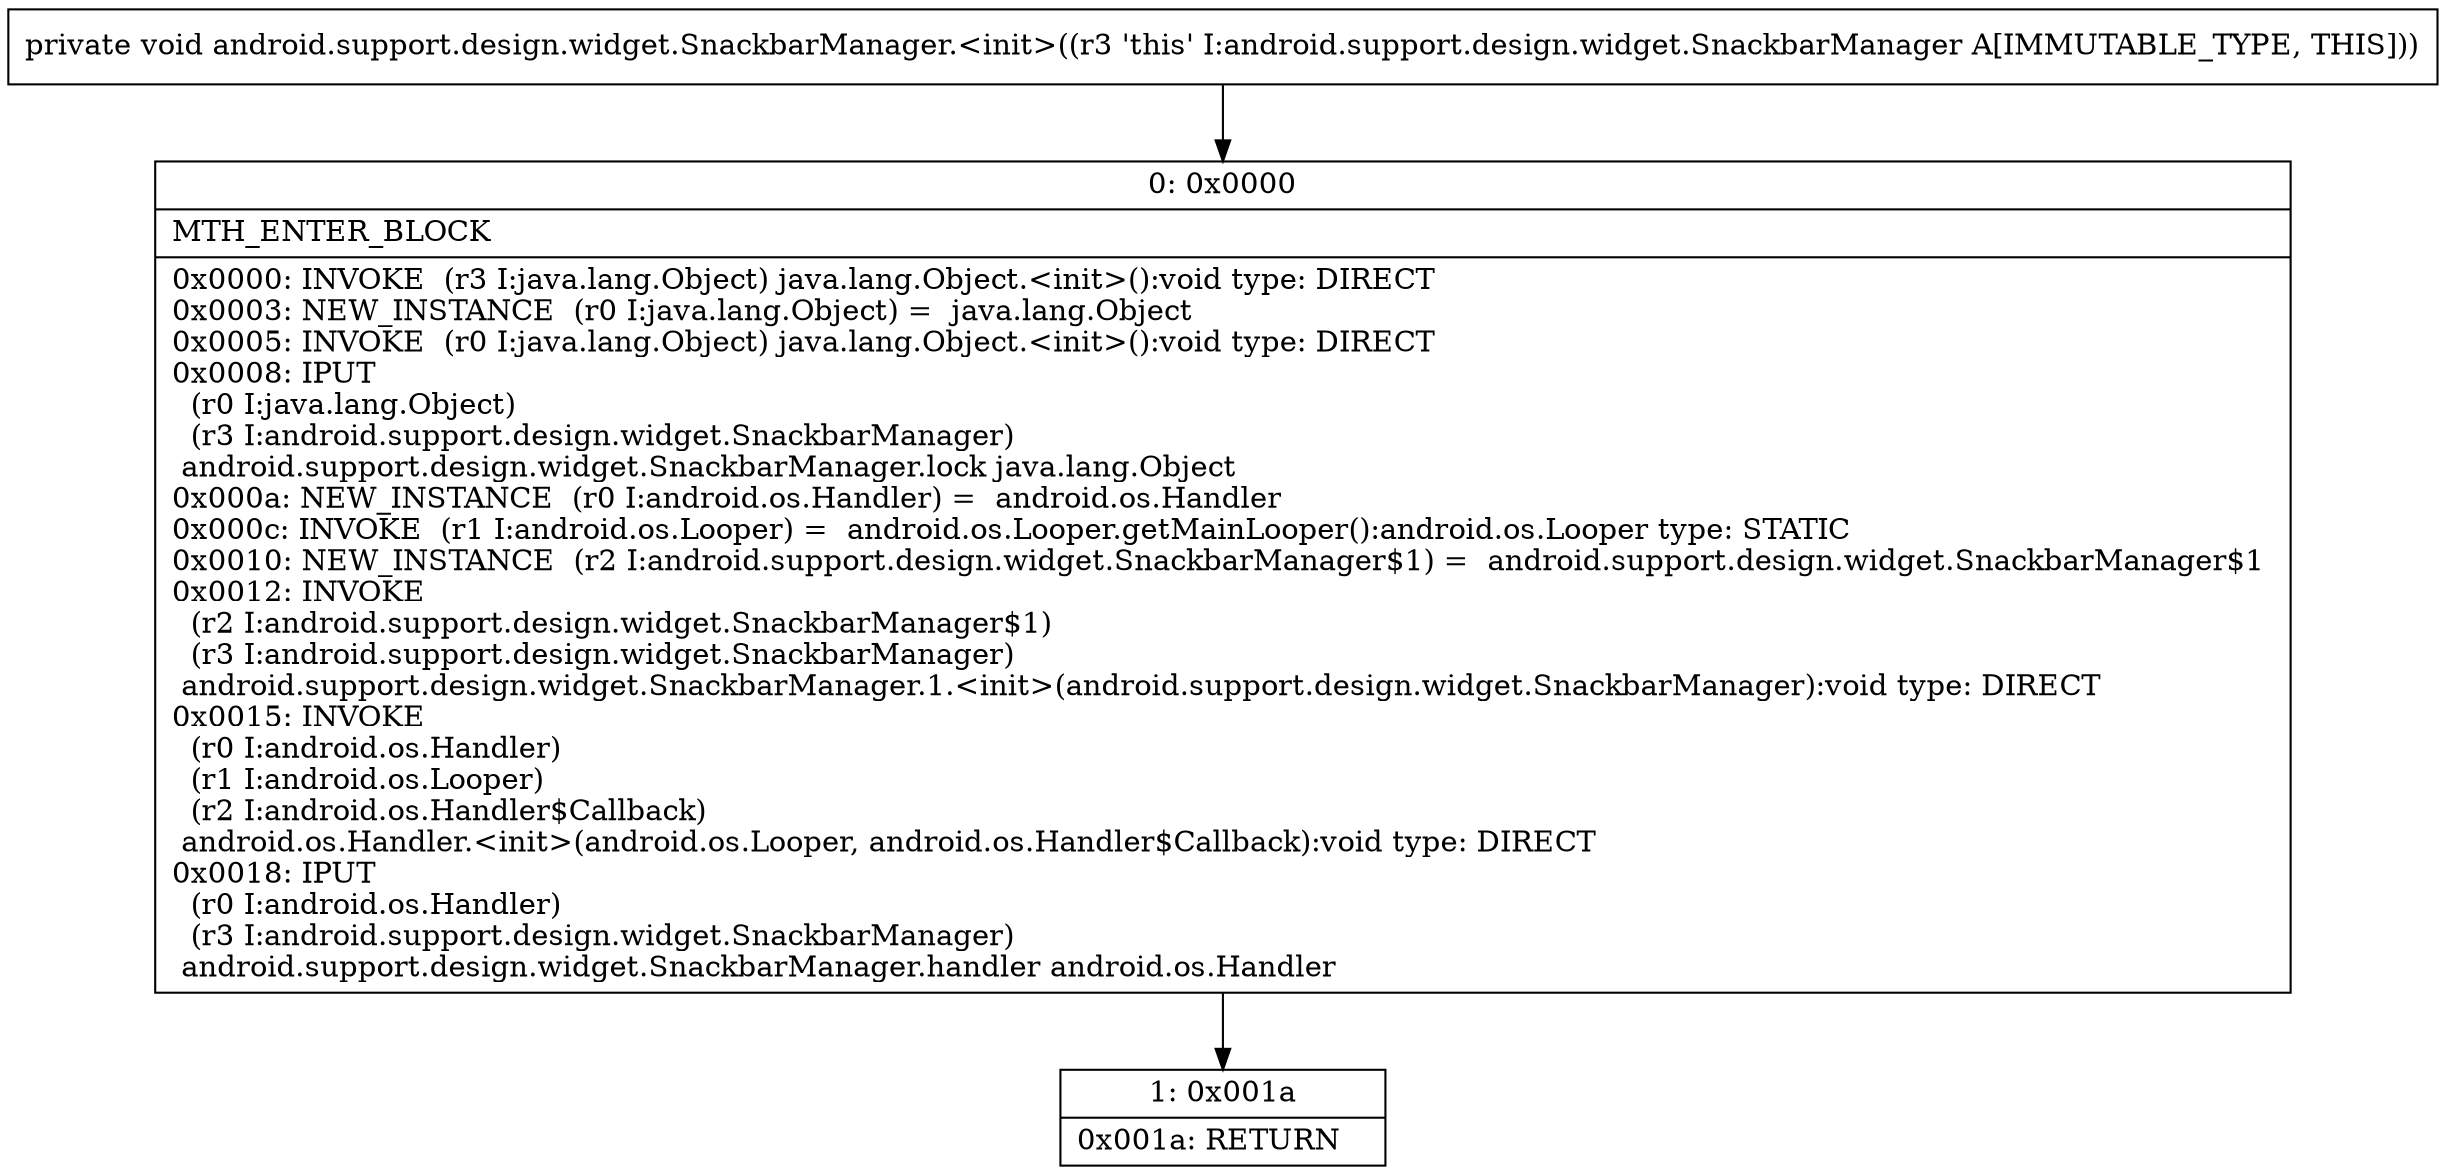 digraph "CFG forandroid.support.design.widget.SnackbarManager.\<init\>()V" {
Node_0 [shape=record,label="{0\:\ 0x0000|MTH_ENTER_BLOCK\l|0x0000: INVOKE  (r3 I:java.lang.Object) java.lang.Object.\<init\>():void type: DIRECT \l0x0003: NEW_INSTANCE  (r0 I:java.lang.Object) =  java.lang.Object \l0x0005: INVOKE  (r0 I:java.lang.Object) java.lang.Object.\<init\>():void type: DIRECT \l0x0008: IPUT  \l  (r0 I:java.lang.Object)\l  (r3 I:android.support.design.widget.SnackbarManager)\l android.support.design.widget.SnackbarManager.lock java.lang.Object \l0x000a: NEW_INSTANCE  (r0 I:android.os.Handler) =  android.os.Handler \l0x000c: INVOKE  (r1 I:android.os.Looper) =  android.os.Looper.getMainLooper():android.os.Looper type: STATIC \l0x0010: NEW_INSTANCE  (r2 I:android.support.design.widget.SnackbarManager$1) =  android.support.design.widget.SnackbarManager$1 \l0x0012: INVOKE  \l  (r2 I:android.support.design.widget.SnackbarManager$1)\l  (r3 I:android.support.design.widget.SnackbarManager)\l android.support.design.widget.SnackbarManager.1.\<init\>(android.support.design.widget.SnackbarManager):void type: DIRECT \l0x0015: INVOKE  \l  (r0 I:android.os.Handler)\l  (r1 I:android.os.Looper)\l  (r2 I:android.os.Handler$Callback)\l android.os.Handler.\<init\>(android.os.Looper, android.os.Handler$Callback):void type: DIRECT \l0x0018: IPUT  \l  (r0 I:android.os.Handler)\l  (r3 I:android.support.design.widget.SnackbarManager)\l android.support.design.widget.SnackbarManager.handler android.os.Handler \l}"];
Node_1 [shape=record,label="{1\:\ 0x001a|0x001a: RETURN   \l}"];
MethodNode[shape=record,label="{private void android.support.design.widget.SnackbarManager.\<init\>((r3 'this' I:android.support.design.widget.SnackbarManager A[IMMUTABLE_TYPE, THIS])) }"];
MethodNode -> Node_0;
Node_0 -> Node_1;
}

